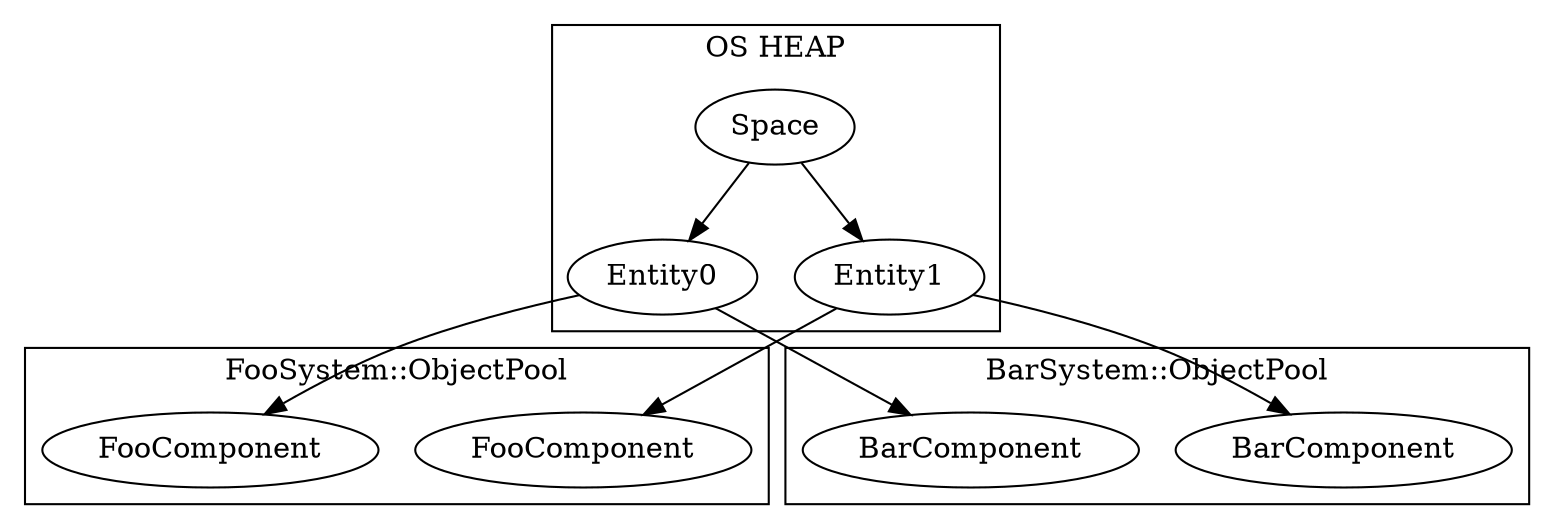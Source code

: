 digraph G {
	S -> E0 -> F0, B0;
	S -> E1 -> F1, B1;

	subgraph cluster_heap {
		label = "OS HEAP";
		S[label="Space"];
		E0[label="Entity0"];
		E1[label="Entity1"];
	}

	subgraph cluster_bar {
		label = "BarSystem::ObjectPool";
		B0[label="BarComponent"];
		B1[label="BarComponent"];
	}
	
	subgraph cluster_foo {
		label = "FooSystem::ObjectPool";
		F0[label="FooComponent"];
		F1[label="FooComponent"];
	}
}